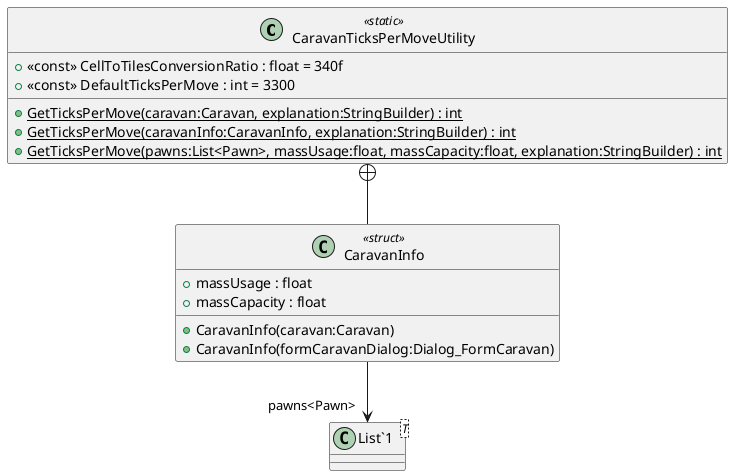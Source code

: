 @startuml
class CaravanTicksPerMoveUtility <<static>> {
    + <<const>> CellToTilesConversionRatio : float = 340f
    + <<const>> DefaultTicksPerMove : int = 3300
    + {static} GetTicksPerMove(caravan:Caravan, explanation:StringBuilder) : int
    + {static} GetTicksPerMove(caravanInfo:CaravanInfo, explanation:StringBuilder) : int
    + {static} GetTicksPerMove(pawns:List<Pawn>, massUsage:float, massCapacity:float, explanation:StringBuilder) : int
}
class CaravanInfo <<struct>> {
    + massUsage : float
    + massCapacity : float
    + CaravanInfo(caravan:Caravan)
    + CaravanInfo(formCaravanDialog:Dialog_FormCaravan)
}
class "List`1"<T> {
}
CaravanTicksPerMoveUtility +-- CaravanInfo
CaravanInfo --> "pawns<Pawn>" "List`1"
@enduml
